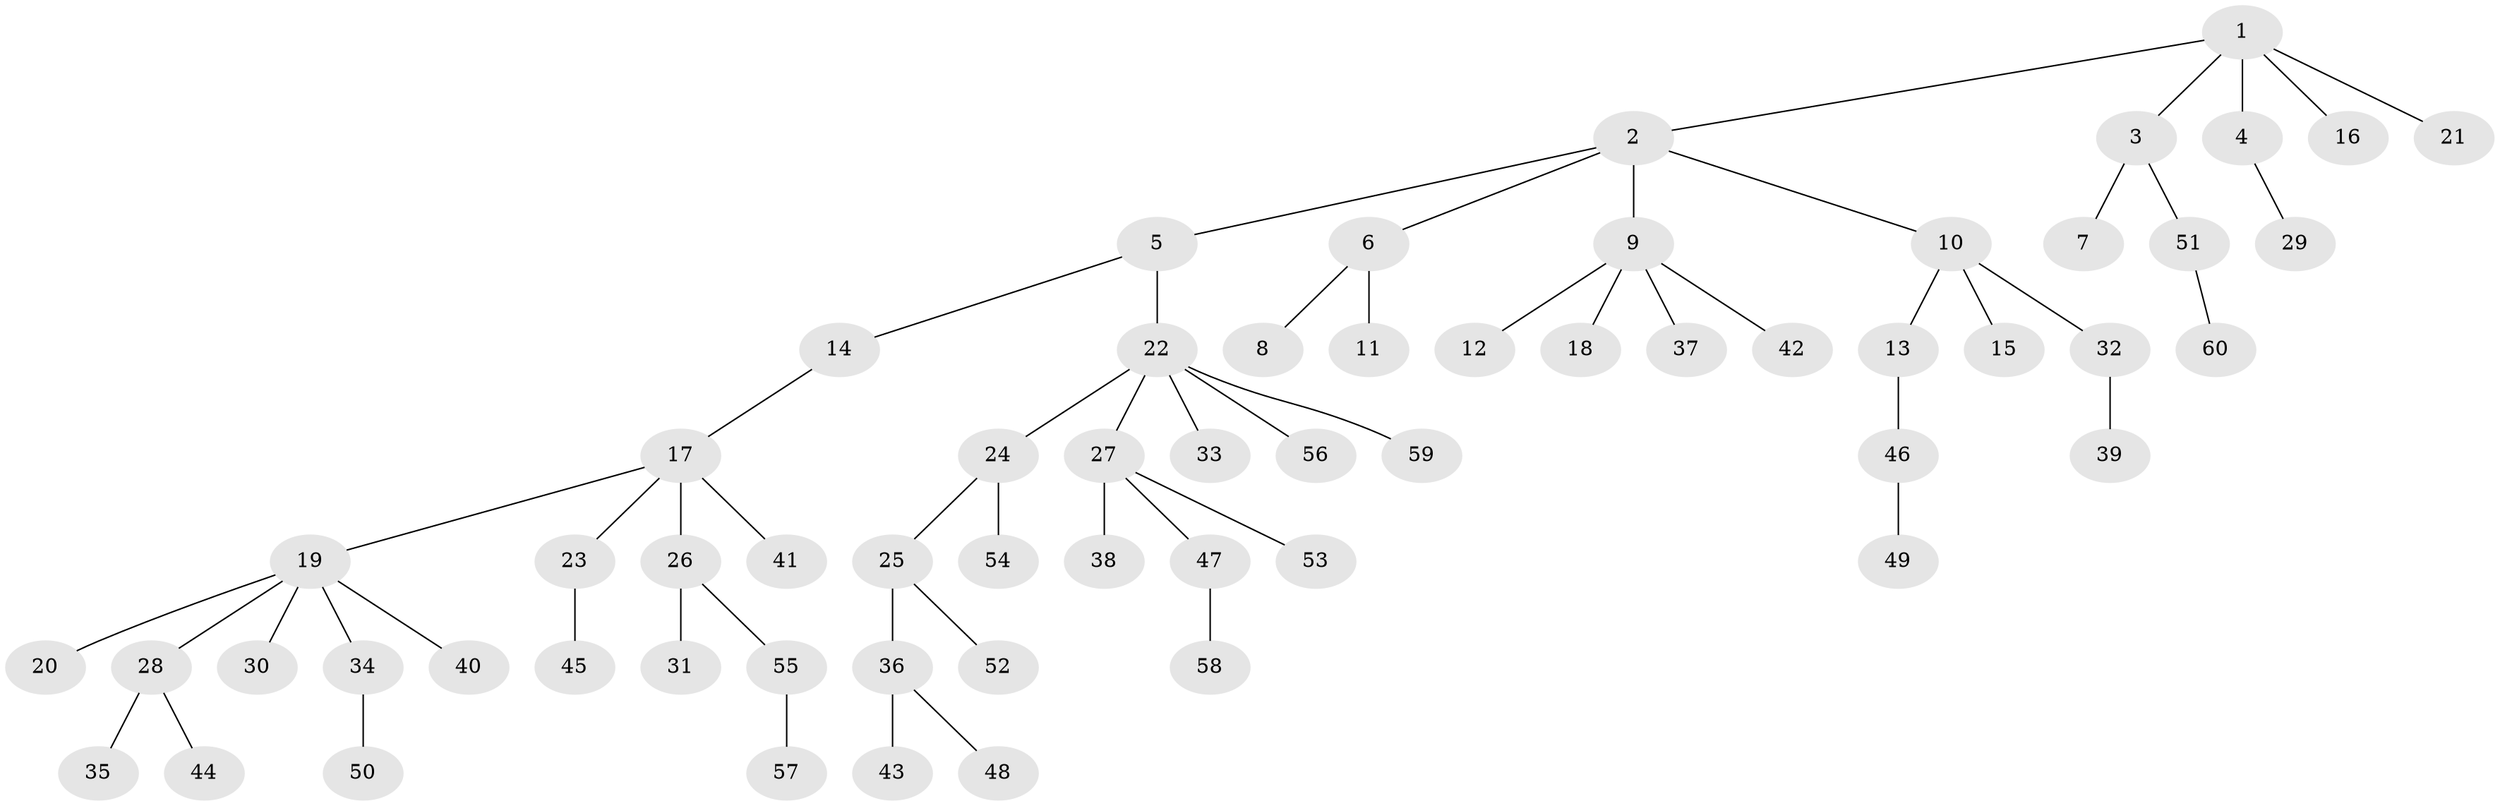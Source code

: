 // coarse degree distribution, {4: 0.1282051282051282, 6: 0.05128205128205128, 2: 0.10256410256410256, 1: 0.6410256410256411, 3: 0.05128205128205128, 5: 0.02564102564102564}
// Generated by graph-tools (version 1.1) at 2025/52/02/27/25 19:52:11]
// undirected, 60 vertices, 59 edges
graph export_dot {
graph [start="1"]
  node [color=gray90,style=filled];
  1;
  2;
  3;
  4;
  5;
  6;
  7;
  8;
  9;
  10;
  11;
  12;
  13;
  14;
  15;
  16;
  17;
  18;
  19;
  20;
  21;
  22;
  23;
  24;
  25;
  26;
  27;
  28;
  29;
  30;
  31;
  32;
  33;
  34;
  35;
  36;
  37;
  38;
  39;
  40;
  41;
  42;
  43;
  44;
  45;
  46;
  47;
  48;
  49;
  50;
  51;
  52;
  53;
  54;
  55;
  56;
  57;
  58;
  59;
  60;
  1 -- 2;
  1 -- 3;
  1 -- 4;
  1 -- 16;
  1 -- 21;
  2 -- 5;
  2 -- 6;
  2 -- 9;
  2 -- 10;
  3 -- 7;
  3 -- 51;
  4 -- 29;
  5 -- 14;
  5 -- 22;
  6 -- 8;
  6 -- 11;
  9 -- 12;
  9 -- 18;
  9 -- 37;
  9 -- 42;
  10 -- 13;
  10 -- 15;
  10 -- 32;
  13 -- 46;
  14 -- 17;
  17 -- 19;
  17 -- 23;
  17 -- 26;
  17 -- 41;
  19 -- 20;
  19 -- 28;
  19 -- 30;
  19 -- 34;
  19 -- 40;
  22 -- 24;
  22 -- 27;
  22 -- 33;
  22 -- 56;
  22 -- 59;
  23 -- 45;
  24 -- 25;
  24 -- 54;
  25 -- 36;
  25 -- 52;
  26 -- 31;
  26 -- 55;
  27 -- 38;
  27 -- 47;
  27 -- 53;
  28 -- 35;
  28 -- 44;
  32 -- 39;
  34 -- 50;
  36 -- 43;
  36 -- 48;
  46 -- 49;
  47 -- 58;
  51 -- 60;
  55 -- 57;
}
